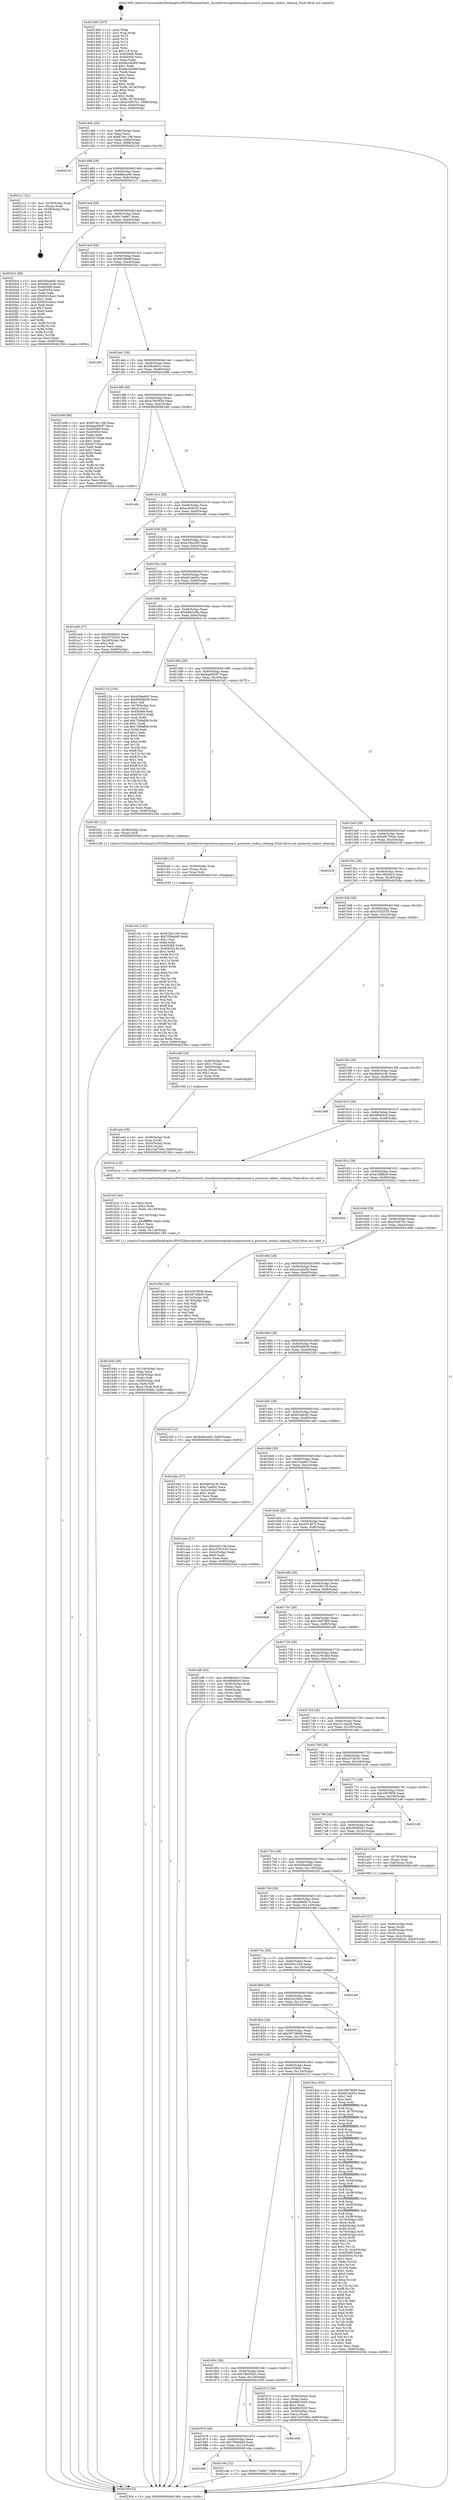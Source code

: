 digraph "0x401400" {
  label = "0x401400 (/mnt/c/Users/mathe/Desktop/tcc/POCII/binaries/extr_linuxdriversinputmousepsmouse.h_psmouse_smbus_cleanup_Final-ollvm.out::main(0))"
  labelloc = "t"
  node[shape=record]

  Entry [label="",width=0.3,height=0.3,shape=circle,fillcolor=black,style=filled]
  "0x40146b" [label="{
     0x40146b [29]\l
     | [instrs]\l
     &nbsp;&nbsp;0x40146b \<+3\>: mov -0x80(%rbp),%eax\l
     &nbsp;&nbsp;0x40146e \<+2\>: mov %eax,%ecx\l
     &nbsp;&nbsp;0x401470 \<+6\>: sub $0x87de1198,%ecx\l
     &nbsp;&nbsp;0x401476 \<+6\>: mov %eax,-0x94(%rbp)\l
     &nbsp;&nbsp;0x40147c \<+6\>: mov %ecx,-0x98(%rbp)\l
     &nbsp;&nbsp;0x401482 \<+6\>: je 0000000000402218 \<main+0xe18\>\l
  }"]
  "0x402218" [label="{
     0x402218\l
  }", style=dashed]
  "0x401488" [label="{
     0x401488 [28]\l
     | [instrs]\l
     &nbsp;&nbsp;0x401488 \<+5\>: jmp 000000000040148d \<main+0x8d\>\l
     &nbsp;&nbsp;0x40148d \<+6\>: mov -0x94(%rbp),%eax\l
     &nbsp;&nbsp;0x401493 \<+5\>: sub $0x8d8eca00,%eax\l
     &nbsp;&nbsp;0x401498 \<+6\>: mov %eax,-0x9c(%rbp)\l
     &nbsp;&nbsp;0x40149e \<+6\>: je 00000000004021c1 \<main+0xdc1\>\l
  }"]
  Exit [label="",width=0.3,height=0.3,shape=circle,fillcolor=black,style=filled,peripheries=2]
  "0x4021c1" [label="{
     0x4021c1 [21]\l
     | [instrs]\l
     &nbsp;&nbsp;0x4021c1 \<+4\>: mov -0x78(%rbp),%rax\l
     &nbsp;&nbsp;0x4021c5 \<+2\>: mov (%rax),%eax\l
     &nbsp;&nbsp;0x4021c7 \<+4\>: lea -0x28(%rbp),%rsp\l
     &nbsp;&nbsp;0x4021cb \<+1\>: pop %rbx\l
     &nbsp;&nbsp;0x4021cc \<+2\>: pop %r12\l
     &nbsp;&nbsp;0x4021ce \<+2\>: pop %r13\l
     &nbsp;&nbsp;0x4021d0 \<+2\>: pop %r14\l
     &nbsp;&nbsp;0x4021d2 \<+2\>: pop %r15\l
     &nbsp;&nbsp;0x4021d4 \<+1\>: pop %rbp\l
     &nbsp;&nbsp;0x4021d5 \<+1\>: ret\l
  }"]
  "0x4014a4" [label="{
     0x4014a4 [28]\l
     | [instrs]\l
     &nbsp;&nbsp;0x4014a4 \<+5\>: jmp 00000000004014a9 \<main+0xa9\>\l
     &nbsp;&nbsp;0x4014a9 \<+6\>: mov -0x94(%rbp),%eax\l
     &nbsp;&nbsp;0x4014af \<+5\>: sub $0x917e4fe7,%eax\l
     &nbsp;&nbsp;0x4014b4 \<+6\>: mov %eax,-0xa0(%rbp)\l
     &nbsp;&nbsp;0x4014ba \<+6\>: je 00000000004020c3 \<main+0xcc3\>\l
  }"]
  "0x401894" [label="{
     0x401894\l
  }", style=dashed]
  "0x4020c3" [label="{
     0x4020c3 [88]\l
     | [instrs]\l
     &nbsp;&nbsp;0x4020c3 \<+5\>: mov $0x45faeb92,%eax\l
     &nbsp;&nbsp;0x4020c8 \<+5\>: mov $0xb8d1b3fa,%ecx\l
     &nbsp;&nbsp;0x4020cd \<+7\>: mov 0x405068,%edx\l
     &nbsp;&nbsp;0x4020d4 \<+7\>: mov 0x405054,%esi\l
     &nbsp;&nbsp;0x4020db \<+2\>: mov %edx,%edi\l
     &nbsp;&nbsp;0x4020dd \<+6\>: sub $0x92016acc,%edi\l
     &nbsp;&nbsp;0x4020e3 \<+3\>: sub $0x1,%edi\l
     &nbsp;&nbsp;0x4020e6 \<+6\>: add $0x92016acc,%edi\l
     &nbsp;&nbsp;0x4020ec \<+3\>: imul %edi,%edx\l
     &nbsp;&nbsp;0x4020ef \<+3\>: and $0x1,%edx\l
     &nbsp;&nbsp;0x4020f2 \<+3\>: cmp $0x0,%edx\l
     &nbsp;&nbsp;0x4020f5 \<+4\>: sete %r8b\l
     &nbsp;&nbsp;0x4020f9 \<+3\>: cmp $0xa,%esi\l
     &nbsp;&nbsp;0x4020fc \<+4\>: setl %r9b\l
     &nbsp;&nbsp;0x402100 \<+3\>: mov %r8b,%r10b\l
     &nbsp;&nbsp;0x402103 \<+3\>: and %r9b,%r10b\l
     &nbsp;&nbsp;0x402106 \<+3\>: xor %r9b,%r8b\l
     &nbsp;&nbsp;0x402109 \<+3\>: or %r8b,%r10b\l
     &nbsp;&nbsp;0x40210c \<+4\>: test $0x1,%r10b\l
     &nbsp;&nbsp;0x402110 \<+3\>: cmovne %ecx,%eax\l
     &nbsp;&nbsp;0x402113 \<+3\>: mov %eax,-0x80(%rbp)\l
     &nbsp;&nbsp;0x402116 \<+5\>: jmp 0000000000402304 \<main+0xf04\>\l
  }"]
  "0x4014c0" [label="{
     0x4014c0 [28]\l
     | [instrs]\l
     &nbsp;&nbsp;0x4014c0 \<+5\>: jmp 00000000004014c5 \<main+0xc5\>\l
     &nbsp;&nbsp;0x4014c5 \<+6\>: mov -0x94(%rbp),%eax\l
     &nbsp;&nbsp;0x4014cb \<+5\>: sub $0x96298a9f,%eax\l
     &nbsp;&nbsp;0x4014d0 \<+6\>: mov %eax,-0xa4(%rbp)\l
     &nbsp;&nbsp;0x4014d6 \<+6\>: je 0000000000401f5c \<main+0xb5c\>\l
  }"]
  "0x401c9a" [label="{
     0x401c9a [12]\l
     | [instrs]\l
     &nbsp;&nbsp;0x401c9a \<+7\>: movl $0x917e4fe7,-0x80(%rbp)\l
     &nbsp;&nbsp;0x401ca1 \<+5\>: jmp 0000000000402304 \<main+0xf04\>\l
  }"]
  "0x401f5c" [label="{
     0x401f5c\l
  }", style=dashed]
  "0x4014dc" [label="{
     0x4014dc [28]\l
     | [instrs]\l
     &nbsp;&nbsp;0x4014dc \<+5\>: jmp 00000000004014e1 \<main+0xe1\>\l
     &nbsp;&nbsp;0x4014e1 \<+6\>: mov -0x94(%rbp),%eax\l
     &nbsp;&nbsp;0x4014e7 \<+5\>: sub $0x9fceb01c,%eax\l
     &nbsp;&nbsp;0x4014ec \<+6\>: mov %eax,-0xa8(%rbp)\l
     &nbsp;&nbsp;0x4014f2 \<+6\>: je 0000000000401b99 \<main+0x799\>\l
  }"]
  "0x401878" [label="{
     0x401878 [28]\l
     | [instrs]\l
     &nbsp;&nbsp;0x401878 \<+5\>: jmp 000000000040187d \<main+0x47d\>\l
     &nbsp;&nbsp;0x40187d \<+6\>: mov -0x94(%rbp),%eax\l
     &nbsp;&nbsp;0x401883 \<+5\>: sub $0x7f39e848,%eax\l
     &nbsp;&nbsp;0x401888 \<+6\>: mov %eax,-0x12c(%rbp)\l
     &nbsp;&nbsp;0x40188e \<+6\>: je 0000000000401c9a \<main+0x89a\>\l
  }"]
  "0x401b99" [label="{
     0x401b99 [88]\l
     | [instrs]\l
     &nbsp;&nbsp;0x401b99 \<+5\>: mov $0x87de1198,%eax\l
     &nbsp;&nbsp;0x401b9e \<+5\>: mov $0xbae5b5f7,%ecx\l
     &nbsp;&nbsp;0x401ba3 \<+7\>: mov 0x405068,%edx\l
     &nbsp;&nbsp;0x401baa \<+7\>: mov 0x405054,%esi\l
     &nbsp;&nbsp;0x401bb1 \<+2\>: mov %edx,%edi\l
     &nbsp;&nbsp;0x401bb3 \<+6\>: add $0xfc5730a8,%edi\l
     &nbsp;&nbsp;0x401bb9 \<+3\>: sub $0x1,%edi\l
     &nbsp;&nbsp;0x401bbc \<+6\>: sub $0xfc5730a8,%edi\l
     &nbsp;&nbsp;0x401bc2 \<+3\>: imul %edi,%edx\l
     &nbsp;&nbsp;0x401bc5 \<+3\>: and $0x1,%edx\l
     &nbsp;&nbsp;0x401bc8 \<+3\>: cmp $0x0,%edx\l
     &nbsp;&nbsp;0x401bcb \<+4\>: sete %r8b\l
     &nbsp;&nbsp;0x401bcf \<+3\>: cmp $0xa,%esi\l
     &nbsp;&nbsp;0x401bd2 \<+4\>: setl %r9b\l
     &nbsp;&nbsp;0x401bd6 \<+3\>: mov %r8b,%r10b\l
     &nbsp;&nbsp;0x401bd9 \<+3\>: and %r9b,%r10b\l
     &nbsp;&nbsp;0x401bdc \<+3\>: xor %r9b,%r8b\l
     &nbsp;&nbsp;0x401bdf \<+3\>: or %r8b,%r10b\l
     &nbsp;&nbsp;0x401be2 \<+4\>: test $0x1,%r10b\l
     &nbsp;&nbsp;0x401be6 \<+3\>: cmovne %ecx,%eax\l
     &nbsp;&nbsp;0x401be9 \<+3\>: mov %eax,-0x80(%rbp)\l
     &nbsp;&nbsp;0x401bec \<+5\>: jmp 0000000000402304 \<main+0xf04\>\l
  }"]
  "0x4014f8" [label="{
     0x4014f8 [28]\l
     | [instrs]\l
     &nbsp;&nbsp;0x4014f8 \<+5\>: jmp 00000000004014fd \<main+0xfd\>\l
     &nbsp;&nbsp;0x4014fd \<+6\>: mov -0x94(%rbp),%eax\l
     &nbsp;&nbsp;0x401503 \<+5\>: sub $0xa7093926,%eax\l
     &nbsp;&nbsp;0x401508 \<+6\>: mov %eax,-0xac(%rbp)\l
     &nbsp;&nbsp;0x40150e \<+6\>: je 0000000000401dfc \<main+0x9fc\>\l
  }"]
  "0x401d36" [label="{
     0x401d36\l
  }", style=dashed]
  "0x401dfc" [label="{
     0x401dfc\l
  }", style=dashed]
  "0x401514" [label="{
     0x401514 [28]\l
     | [instrs]\l
     &nbsp;&nbsp;0x401514 \<+5\>: jmp 0000000000401519 \<main+0x119\>\l
     &nbsp;&nbsp;0x401519 \<+6\>: mov -0x94(%rbp),%eax\l
     &nbsp;&nbsp;0x40151f \<+5\>: sub $0xac4c9234,%eax\l
     &nbsp;&nbsp;0x401524 \<+6\>: mov %eax,-0xb0(%rbp)\l
     &nbsp;&nbsp;0x40152a \<+6\>: je 0000000000401e08 \<main+0xa08\>\l
  }"]
  "0x401c0c" [label="{
     0x401c0c [142]\l
     | [instrs]\l
     &nbsp;&nbsp;0x401c0c \<+5\>: mov $0x87de1198,%ecx\l
     &nbsp;&nbsp;0x401c11 \<+5\>: mov $0x7f39e848,%edx\l
     &nbsp;&nbsp;0x401c16 \<+3\>: mov $0x1,%sil\l
     &nbsp;&nbsp;0x401c19 \<+3\>: xor %r8d,%r8d\l
     &nbsp;&nbsp;0x401c1c \<+8\>: mov 0x405068,%r9d\l
     &nbsp;&nbsp;0x401c24 \<+8\>: mov 0x405054,%r10d\l
     &nbsp;&nbsp;0x401c2c \<+4\>: sub $0x1,%r8d\l
     &nbsp;&nbsp;0x401c30 \<+3\>: mov %r9d,%r11d\l
     &nbsp;&nbsp;0x401c33 \<+3\>: add %r8d,%r11d\l
     &nbsp;&nbsp;0x401c36 \<+4\>: imul %r11d,%r9d\l
     &nbsp;&nbsp;0x401c3a \<+4\>: and $0x1,%r9d\l
     &nbsp;&nbsp;0x401c3e \<+4\>: cmp $0x0,%r9d\l
     &nbsp;&nbsp;0x401c42 \<+3\>: sete %bl\l
     &nbsp;&nbsp;0x401c45 \<+4\>: cmp $0xa,%r10d\l
     &nbsp;&nbsp;0x401c49 \<+4\>: setl %r14b\l
     &nbsp;&nbsp;0x401c4d \<+3\>: mov %bl,%r15b\l
     &nbsp;&nbsp;0x401c50 \<+4\>: xor $0xff,%r15b\l
     &nbsp;&nbsp;0x401c54 \<+3\>: mov %r14b,%r12b\l
     &nbsp;&nbsp;0x401c57 \<+4\>: xor $0xff,%r12b\l
     &nbsp;&nbsp;0x401c5b \<+4\>: xor $0x1,%sil\l
     &nbsp;&nbsp;0x401c5f \<+3\>: mov %r15b,%r13b\l
     &nbsp;&nbsp;0x401c62 \<+4\>: and $0xff,%r13b\l
     &nbsp;&nbsp;0x401c66 \<+3\>: and %sil,%bl\l
     &nbsp;&nbsp;0x401c69 \<+3\>: mov %r12b,%al\l
     &nbsp;&nbsp;0x401c6c \<+2\>: and $0xff,%al\l
     &nbsp;&nbsp;0x401c6e \<+3\>: and %sil,%r14b\l
     &nbsp;&nbsp;0x401c71 \<+3\>: or %bl,%r13b\l
     &nbsp;&nbsp;0x401c74 \<+3\>: or %r14b,%al\l
     &nbsp;&nbsp;0x401c77 \<+3\>: xor %al,%r13b\l
     &nbsp;&nbsp;0x401c7a \<+3\>: or %r12b,%r15b\l
     &nbsp;&nbsp;0x401c7d \<+4\>: xor $0xff,%r15b\l
     &nbsp;&nbsp;0x401c81 \<+4\>: or $0x1,%sil\l
     &nbsp;&nbsp;0x401c85 \<+3\>: and %sil,%r15b\l
     &nbsp;&nbsp;0x401c88 \<+3\>: or %r15b,%r13b\l
     &nbsp;&nbsp;0x401c8b \<+4\>: test $0x1,%r13b\l
     &nbsp;&nbsp;0x401c8f \<+3\>: cmovne %edx,%ecx\l
     &nbsp;&nbsp;0x401c92 \<+3\>: mov %ecx,-0x80(%rbp)\l
     &nbsp;&nbsp;0x401c95 \<+5\>: jmp 0000000000402304 \<main+0xf04\>\l
  }"]
  "0x401e08" [label="{
     0x401e08\l
  }", style=dashed]
  "0x401530" [label="{
     0x401530 [28]\l
     | [instrs]\l
     &nbsp;&nbsp;0x401530 \<+5\>: jmp 0000000000401535 \<main+0x135\>\l
     &nbsp;&nbsp;0x401535 \<+6\>: mov -0x94(%rbp),%eax\l
     &nbsp;&nbsp;0x40153b \<+5\>: sub $0xb19ca395,%eax\l
     &nbsp;&nbsp;0x401540 \<+6\>: mov %eax,-0xb4(%rbp)\l
     &nbsp;&nbsp;0x401546 \<+6\>: je 0000000000401e29 \<main+0xa29\>\l
  }"]
  "0x401bfd" [label="{
     0x401bfd [15]\l
     | [instrs]\l
     &nbsp;&nbsp;0x401bfd \<+4\>: mov -0x58(%rbp),%rax\l
     &nbsp;&nbsp;0x401c01 \<+3\>: mov (%rax),%rax\l
     &nbsp;&nbsp;0x401c04 \<+3\>: mov %rax,%rdi\l
     &nbsp;&nbsp;0x401c07 \<+5\>: call 0000000000401030 \<free@plt\>\l
     | [calls]\l
     &nbsp;&nbsp;0x401030 \{1\} (unknown)\l
  }"]
  "0x401e29" [label="{
     0x401e29\l
  }", style=dashed]
  "0x40154c" [label="{
     0x40154c [28]\l
     | [instrs]\l
     &nbsp;&nbsp;0x40154c \<+5\>: jmp 0000000000401551 \<main+0x151\>\l
     &nbsp;&nbsp;0x401551 \<+6\>: mov -0x94(%rbp),%eax\l
     &nbsp;&nbsp;0x401557 \<+5\>: sub $0xb61eb55c,%eax\l
     &nbsp;&nbsp;0x40155c \<+6\>: mov %eax,-0xb8(%rbp)\l
     &nbsp;&nbsp;0x401562 \<+6\>: je 0000000000401a0d \<main+0x60d\>\l
  }"]
  "0x40185c" [label="{
     0x40185c [28]\l
     | [instrs]\l
     &nbsp;&nbsp;0x40185c \<+5\>: jmp 0000000000401861 \<main+0x461\>\l
     &nbsp;&nbsp;0x401861 \<+6\>: mov -0x94(%rbp),%eax\l
     &nbsp;&nbsp;0x401867 \<+5\>: sub $0x79e395e2,%eax\l
     &nbsp;&nbsp;0x40186c \<+6\>: mov %eax,-0x128(%rbp)\l
     &nbsp;&nbsp;0x401872 \<+6\>: je 0000000000401d36 \<main+0x936\>\l
  }"]
  "0x401a0d" [label="{
     0x401a0d [27]\l
     | [instrs]\l
     &nbsp;&nbsp;0x401a0d \<+5\>: mov $0x360f0041,%eax\l
     &nbsp;&nbsp;0x401a12 \<+5\>: mov $0x2372f1b1,%ecx\l
     &nbsp;&nbsp;0x401a17 \<+3\>: mov -0x2d(%rbp),%dl\l
     &nbsp;&nbsp;0x401a1a \<+3\>: test $0x1,%dl\l
     &nbsp;&nbsp;0x401a1d \<+3\>: cmovne %ecx,%eax\l
     &nbsp;&nbsp;0x401a20 \<+3\>: mov %eax,-0x80(%rbp)\l
     &nbsp;&nbsp;0x401a23 \<+5\>: jmp 0000000000402304 \<main+0xf04\>\l
  }"]
  "0x401568" [label="{
     0x401568 [28]\l
     | [instrs]\l
     &nbsp;&nbsp;0x401568 \<+5\>: jmp 000000000040156d \<main+0x16d\>\l
     &nbsp;&nbsp;0x40156d \<+6\>: mov -0x94(%rbp),%eax\l
     &nbsp;&nbsp;0x401573 \<+5\>: sub $0xb8d1b3fa,%eax\l
     &nbsp;&nbsp;0x401578 \<+6\>: mov %eax,-0xbc(%rbp)\l
     &nbsp;&nbsp;0x40157e \<+6\>: je 000000000040211b \<main+0xd1b\>\l
  }"]
  "0x401b72" [label="{
     0x401b72 [39]\l
     | [instrs]\l
     &nbsp;&nbsp;0x401b72 \<+4\>: mov -0x50(%rbp),%rax\l
     &nbsp;&nbsp;0x401b76 \<+2\>: mov (%rax),%ecx\l
     &nbsp;&nbsp;0x401b78 \<+6\>: add $0x6f61f265,%ecx\l
     &nbsp;&nbsp;0x401b7e \<+3\>: add $0x1,%ecx\l
     &nbsp;&nbsp;0x401b81 \<+6\>: sub $0x6f61f265,%ecx\l
     &nbsp;&nbsp;0x401b87 \<+4\>: mov -0x50(%rbp),%rax\l
     &nbsp;&nbsp;0x401b8b \<+2\>: mov %ecx,(%rax)\l
     &nbsp;&nbsp;0x401b8d \<+7\>: movl $0x15af706d,-0x80(%rbp)\l
     &nbsp;&nbsp;0x401b94 \<+5\>: jmp 0000000000402304 \<main+0xf04\>\l
  }"]
  "0x40211b" [label="{
     0x40211b [154]\l
     | [instrs]\l
     &nbsp;&nbsp;0x40211b \<+5\>: mov $0x45faeb92,%eax\l
     &nbsp;&nbsp;0x402120 \<+5\>: mov $0xf65d8b56,%ecx\l
     &nbsp;&nbsp;0x402125 \<+2\>: mov $0x1,%dl\l
     &nbsp;&nbsp;0x402127 \<+4\>: mov -0x78(%rbp),%rsi\l
     &nbsp;&nbsp;0x40212b \<+6\>: movl $0x0,(%rsi)\l
     &nbsp;&nbsp;0x402131 \<+7\>: mov 0x405068,%edi\l
     &nbsp;&nbsp;0x402138 \<+8\>: mov 0x405054,%r8d\l
     &nbsp;&nbsp;0x402140 \<+3\>: mov %edi,%r9d\l
     &nbsp;&nbsp;0x402143 \<+7\>: add $0x7306af08,%r9d\l
     &nbsp;&nbsp;0x40214a \<+4\>: sub $0x1,%r9d\l
     &nbsp;&nbsp;0x40214e \<+7\>: sub $0x7306af08,%r9d\l
     &nbsp;&nbsp;0x402155 \<+4\>: imul %r9d,%edi\l
     &nbsp;&nbsp;0x402159 \<+3\>: and $0x1,%edi\l
     &nbsp;&nbsp;0x40215c \<+3\>: cmp $0x0,%edi\l
     &nbsp;&nbsp;0x40215f \<+4\>: sete %r10b\l
     &nbsp;&nbsp;0x402163 \<+4\>: cmp $0xa,%r8d\l
     &nbsp;&nbsp;0x402167 \<+4\>: setl %r11b\l
     &nbsp;&nbsp;0x40216b \<+3\>: mov %r10b,%bl\l
     &nbsp;&nbsp;0x40216e \<+3\>: xor $0xff,%bl\l
     &nbsp;&nbsp;0x402171 \<+3\>: mov %r11b,%r14b\l
     &nbsp;&nbsp;0x402174 \<+4\>: xor $0xff,%r14b\l
     &nbsp;&nbsp;0x402178 \<+3\>: xor $0x1,%dl\l
     &nbsp;&nbsp;0x40217b \<+3\>: mov %bl,%r15b\l
     &nbsp;&nbsp;0x40217e \<+4\>: and $0xff,%r15b\l
     &nbsp;&nbsp;0x402182 \<+3\>: and %dl,%r10b\l
     &nbsp;&nbsp;0x402185 \<+3\>: mov %r14b,%r12b\l
     &nbsp;&nbsp;0x402188 \<+4\>: and $0xff,%r12b\l
     &nbsp;&nbsp;0x40218c \<+3\>: and %dl,%r11b\l
     &nbsp;&nbsp;0x40218f \<+3\>: or %r10b,%r15b\l
     &nbsp;&nbsp;0x402192 \<+3\>: or %r11b,%r12b\l
     &nbsp;&nbsp;0x402195 \<+3\>: xor %r12b,%r15b\l
     &nbsp;&nbsp;0x402198 \<+3\>: or %r14b,%bl\l
     &nbsp;&nbsp;0x40219b \<+3\>: xor $0xff,%bl\l
     &nbsp;&nbsp;0x40219e \<+3\>: or $0x1,%dl\l
     &nbsp;&nbsp;0x4021a1 \<+2\>: and %dl,%bl\l
     &nbsp;&nbsp;0x4021a3 \<+3\>: or %bl,%r15b\l
     &nbsp;&nbsp;0x4021a6 \<+4\>: test $0x1,%r15b\l
     &nbsp;&nbsp;0x4021aa \<+3\>: cmovne %ecx,%eax\l
     &nbsp;&nbsp;0x4021ad \<+3\>: mov %eax,-0x80(%rbp)\l
     &nbsp;&nbsp;0x4021b0 \<+5\>: jmp 0000000000402304 \<main+0xf04\>\l
  }"]
  "0x401584" [label="{
     0x401584 [28]\l
     | [instrs]\l
     &nbsp;&nbsp;0x401584 \<+5\>: jmp 0000000000401589 \<main+0x189\>\l
     &nbsp;&nbsp;0x401589 \<+6\>: mov -0x94(%rbp),%eax\l
     &nbsp;&nbsp;0x40158f \<+5\>: sub $0xbae5b5f7,%eax\l
     &nbsp;&nbsp;0x401594 \<+6\>: mov %eax,-0xc0(%rbp)\l
     &nbsp;&nbsp;0x40159a \<+6\>: je 0000000000401bf1 \<main+0x7f1\>\l
  }"]
  "0x401b4b" [label="{
     0x401b4b [39]\l
     | [instrs]\l
     &nbsp;&nbsp;0x401b4b \<+6\>: mov -0x134(%rbp),%ecx\l
     &nbsp;&nbsp;0x401b51 \<+3\>: imul %eax,%ecx\l
     &nbsp;&nbsp;0x401b54 \<+4\>: mov -0x58(%rbp),%rdi\l
     &nbsp;&nbsp;0x401b58 \<+3\>: mov (%rdi),%rdi\l
     &nbsp;&nbsp;0x401b5b \<+4\>: mov -0x50(%rbp),%r8\l
     &nbsp;&nbsp;0x401b5f \<+3\>: movslq (%r8),%r8\l
     &nbsp;&nbsp;0x401b62 \<+4\>: mov %ecx,(%rdi,%r8,4)\l
     &nbsp;&nbsp;0x401b66 \<+7\>: movl $0x61f34fdc,-0x80(%rbp)\l
     &nbsp;&nbsp;0x401b6d \<+5\>: jmp 0000000000402304 \<main+0xf04\>\l
  }"]
  "0x401bf1" [label="{
     0x401bf1 [12]\l
     | [instrs]\l
     &nbsp;&nbsp;0x401bf1 \<+4\>: mov -0x58(%rbp),%rax\l
     &nbsp;&nbsp;0x401bf5 \<+3\>: mov (%rax),%rdi\l
     &nbsp;&nbsp;0x401bf8 \<+5\>: call 0000000000401240 \<psmouse_smbus_cleanup\>\l
     | [calls]\l
     &nbsp;&nbsp;0x401240 \{1\} (/mnt/c/Users/mathe/Desktop/tcc/POCII/binaries/extr_linuxdriversinputmousepsmouse.h_psmouse_smbus_cleanup_Final-ollvm.out::psmouse_smbus_cleanup)\l
  }"]
  "0x4015a0" [label="{
     0x4015a0 [28]\l
     | [instrs]\l
     &nbsp;&nbsp;0x4015a0 \<+5\>: jmp 00000000004015a5 \<main+0x1a5\>\l
     &nbsp;&nbsp;0x4015a5 \<+6\>: mov -0x94(%rbp),%eax\l
     &nbsp;&nbsp;0x4015ab \<+5\>: sub $0xbd5756ae,%eax\l
     &nbsp;&nbsp;0x4015b0 \<+6\>: mov %eax,-0xc4(%rbp)\l
     &nbsp;&nbsp;0x4015b6 \<+6\>: je 000000000040223f \<main+0xe3f\>\l
  }"]
  "0x401b1f" [label="{
     0x401b1f [44]\l
     | [instrs]\l
     &nbsp;&nbsp;0x401b1f \<+2\>: xor %ecx,%ecx\l
     &nbsp;&nbsp;0x401b21 \<+5\>: mov $0x2,%edx\l
     &nbsp;&nbsp;0x401b26 \<+6\>: mov %edx,-0x130(%rbp)\l
     &nbsp;&nbsp;0x401b2c \<+1\>: cltd\l
     &nbsp;&nbsp;0x401b2d \<+6\>: mov -0x130(%rbp),%esi\l
     &nbsp;&nbsp;0x401b33 \<+2\>: idiv %esi\l
     &nbsp;&nbsp;0x401b35 \<+6\>: imul $0xfffffffe,%edx,%edx\l
     &nbsp;&nbsp;0x401b3b \<+3\>: sub $0x1,%ecx\l
     &nbsp;&nbsp;0x401b3e \<+2\>: sub %ecx,%edx\l
     &nbsp;&nbsp;0x401b40 \<+6\>: mov %edx,-0x134(%rbp)\l
     &nbsp;&nbsp;0x401b46 \<+5\>: call 0000000000401160 \<next_i\>\l
     | [calls]\l
     &nbsp;&nbsp;0x401160 \{1\} (/mnt/c/Users/mathe/Desktop/tcc/POCII/binaries/extr_linuxdriversinputmousepsmouse.h_psmouse_smbus_cleanup_Final-ollvm.out::next_i)\l
  }"]
  "0x40223f" [label="{
     0x40223f\l
  }", style=dashed]
  "0x4015bc" [label="{
     0x4015bc [28]\l
     | [instrs]\l
     &nbsp;&nbsp;0x4015bc \<+5\>: jmp 00000000004015c1 \<main+0x1c1\>\l
     &nbsp;&nbsp;0x4015c1 \<+6\>: mov -0x94(%rbp),%eax\l
     &nbsp;&nbsp;0x4015c7 \<+5\>: sub $0xc39540c3,%eax\l
     &nbsp;&nbsp;0x4015cc \<+6\>: mov %eax,-0xc8(%rbp)\l
     &nbsp;&nbsp;0x4015d2 \<+6\>: je 000000000040209a \<main+0xc9a\>\l
  }"]
  "0x401adc" [label="{
     0x401adc [29]\l
     | [instrs]\l
     &nbsp;&nbsp;0x401adc \<+4\>: mov -0x58(%rbp),%rdi\l
     &nbsp;&nbsp;0x401ae0 \<+3\>: mov %rax,(%rdi)\l
     &nbsp;&nbsp;0x401ae3 \<+4\>: mov -0x50(%rbp),%rax\l
     &nbsp;&nbsp;0x401ae7 \<+6\>: movl $0x0,(%rax)\l
     &nbsp;&nbsp;0x401aed \<+7\>: movl $0x15af706d,-0x80(%rbp)\l
     &nbsp;&nbsp;0x401af4 \<+5\>: jmp 0000000000402304 \<main+0xf04\>\l
  }"]
  "0x40209a" [label="{
     0x40209a\l
  }", style=dashed]
  "0x4015d8" [label="{
     0x4015d8 [28]\l
     | [instrs]\l
     &nbsp;&nbsp;0x4015d8 \<+5\>: jmp 00000000004015dd \<main+0x1dd\>\l
     &nbsp;&nbsp;0x4015dd \<+6\>: mov -0x94(%rbp),%eax\l
     &nbsp;&nbsp;0x4015e3 \<+5\>: sub $0xc5552535,%eax\l
     &nbsp;&nbsp;0x4015e8 \<+6\>: mov %eax,-0xcc(%rbp)\l
     &nbsp;&nbsp;0x4015ee \<+6\>: je 0000000000401abf \<main+0x6bf\>\l
  }"]
  "0x401a53" [label="{
     0x401a53 [27]\l
     | [instrs]\l
     &nbsp;&nbsp;0x401a53 \<+4\>: mov -0x68(%rbp),%rdi\l
     &nbsp;&nbsp;0x401a57 \<+2\>: mov %eax,(%rdi)\l
     &nbsp;&nbsp;0x401a59 \<+4\>: mov -0x68(%rbp),%rdi\l
     &nbsp;&nbsp;0x401a5d \<+2\>: mov (%rdi),%eax\l
     &nbsp;&nbsp;0x401a5f \<+3\>: mov %eax,-0x2c(%rbp)\l
     &nbsp;&nbsp;0x401a62 \<+7\>: movl $0xfc5a9c02,-0x80(%rbp)\l
     &nbsp;&nbsp;0x401a69 \<+5\>: jmp 0000000000402304 \<main+0xf04\>\l
  }"]
  "0x401abf" [label="{
     0x401abf [29]\l
     | [instrs]\l
     &nbsp;&nbsp;0x401abf \<+4\>: mov -0x60(%rbp),%rax\l
     &nbsp;&nbsp;0x401ac3 \<+6\>: movl $0x1,(%rax)\l
     &nbsp;&nbsp;0x401ac9 \<+4\>: mov -0x60(%rbp),%rax\l
     &nbsp;&nbsp;0x401acd \<+3\>: movslq (%rax),%rax\l
     &nbsp;&nbsp;0x401ad0 \<+4\>: shl $0x2,%rax\l
     &nbsp;&nbsp;0x401ad4 \<+3\>: mov %rax,%rdi\l
     &nbsp;&nbsp;0x401ad7 \<+5\>: call 0000000000401050 \<malloc@plt\>\l
     | [calls]\l
     &nbsp;&nbsp;0x401050 \{1\} (unknown)\l
  }"]
  "0x4015f4" [label="{
     0x4015f4 [28]\l
     | [instrs]\l
     &nbsp;&nbsp;0x4015f4 \<+5\>: jmp 00000000004015f9 \<main+0x1f9\>\l
     &nbsp;&nbsp;0x4015f9 \<+6\>: mov -0x94(%rbp),%eax\l
     &nbsp;&nbsp;0x4015ff \<+5\>: sub $0xdb63a19c,%eax\l
     &nbsp;&nbsp;0x401604 \<+6\>: mov %eax,-0xd0(%rbp)\l
     &nbsp;&nbsp;0x40160a \<+6\>: je 0000000000401a89 \<main+0x689\>\l
  }"]
  "0x401840" [label="{
     0x401840 [28]\l
     | [instrs]\l
     &nbsp;&nbsp;0x401840 \<+5\>: jmp 0000000000401845 \<main+0x445\>\l
     &nbsp;&nbsp;0x401845 \<+6\>: mov -0x94(%rbp),%eax\l
     &nbsp;&nbsp;0x40184b \<+5\>: sub $0x61f34fdc,%eax\l
     &nbsp;&nbsp;0x401850 \<+6\>: mov %eax,-0x124(%rbp)\l
     &nbsp;&nbsp;0x401856 \<+6\>: je 0000000000401b72 \<main+0x772\>\l
  }"]
  "0x401a89" [label="{
     0x401a89\l
  }", style=dashed]
  "0x401610" [label="{
     0x401610 [28]\l
     | [instrs]\l
     &nbsp;&nbsp;0x401610 \<+5\>: jmp 0000000000401615 \<main+0x215\>\l
     &nbsp;&nbsp;0x401615 \<+6\>: mov -0x94(%rbp),%eax\l
     &nbsp;&nbsp;0x40161b \<+5\>: sub $0xdf94fdc9,%eax\l
     &nbsp;&nbsp;0x401620 \<+6\>: mov %eax,-0xd4(%rbp)\l
     &nbsp;&nbsp;0x401626 \<+6\>: je 0000000000401b1a \<main+0x71a\>\l
  }"]
  "0x4018ca" [label="{
     0x4018ca [323]\l
     | [instrs]\l
     &nbsp;&nbsp;0x4018ca \<+5\>: mov $0x3597f958,%eax\l
     &nbsp;&nbsp;0x4018cf \<+5\>: mov $0xb61eb55c,%ecx\l
     &nbsp;&nbsp;0x4018d4 \<+2\>: mov $0x1,%dl\l
     &nbsp;&nbsp;0x4018d6 \<+2\>: xor %esi,%esi\l
     &nbsp;&nbsp;0x4018d8 \<+3\>: mov %rsp,%rdi\l
     &nbsp;&nbsp;0x4018db \<+4\>: add $0xfffffffffffffff0,%rdi\l
     &nbsp;&nbsp;0x4018df \<+3\>: mov %rdi,%rsp\l
     &nbsp;&nbsp;0x4018e2 \<+4\>: mov %rdi,-0x78(%rbp)\l
     &nbsp;&nbsp;0x4018e6 \<+3\>: mov %rsp,%rdi\l
     &nbsp;&nbsp;0x4018e9 \<+4\>: add $0xfffffffffffffff0,%rdi\l
     &nbsp;&nbsp;0x4018ed \<+3\>: mov %rdi,%rsp\l
     &nbsp;&nbsp;0x4018f0 \<+3\>: mov %rsp,%r8\l
     &nbsp;&nbsp;0x4018f3 \<+4\>: add $0xfffffffffffffff0,%r8\l
     &nbsp;&nbsp;0x4018f7 \<+3\>: mov %r8,%rsp\l
     &nbsp;&nbsp;0x4018fa \<+4\>: mov %r8,-0x70(%rbp)\l
     &nbsp;&nbsp;0x4018fe \<+3\>: mov %rsp,%r8\l
     &nbsp;&nbsp;0x401901 \<+4\>: add $0xfffffffffffffff0,%r8\l
     &nbsp;&nbsp;0x401905 \<+3\>: mov %r8,%rsp\l
     &nbsp;&nbsp;0x401908 \<+4\>: mov %r8,-0x68(%rbp)\l
     &nbsp;&nbsp;0x40190c \<+3\>: mov %rsp,%r8\l
     &nbsp;&nbsp;0x40190f \<+4\>: add $0xfffffffffffffff0,%r8\l
     &nbsp;&nbsp;0x401913 \<+3\>: mov %r8,%rsp\l
     &nbsp;&nbsp;0x401916 \<+4\>: mov %r8,-0x60(%rbp)\l
     &nbsp;&nbsp;0x40191a \<+3\>: mov %rsp,%r8\l
     &nbsp;&nbsp;0x40191d \<+4\>: add $0xfffffffffffffff0,%r8\l
     &nbsp;&nbsp;0x401921 \<+3\>: mov %r8,%rsp\l
     &nbsp;&nbsp;0x401924 \<+4\>: mov %r8,-0x58(%rbp)\l
     &nbsp;&nbsp;0x401928 \<+3\>: mov %rsp,%r8\l
     &nbsp;&nbsp;0x40192b \<+4\>: add $0xfffffffffffffff0,%r8\l
     &nbsp;&nbsp;0x40192f \<+3\>: mov %r8,%rsp\l
     &nbsp;&nbsp;0x401932 \<+4\>: mov %r8,-0x50(%rbp)\l
     &nbsp;&nbsp;0x401936 \<+3\>: mov %rsp,%r8\l
     &nbsp;&nbsp;0x401939 \<+4\>: add $0xfffffffffffffff0,%r8\l
     &nbsp;&nbsp;0x40193d \<+3\>: mov %r8,%rsp\l
     &nbsp;&nbsp;0x401940 \<+4\>: mov %r8,-0x48(%rbp)\l
     &nbsp;&nbsp;0x401944 \<+3\>: mov %rsp,%r8\l
     &nbsp;&nbsp;0x401947 \<+4\>: add $0xfffffffffffffff0,%r8\l
     &nbsp;&nbsp;0x40194b \<+3\>: mov %r8,%rsp\l
     &nbsp;&nbsp;0x40194e \<+4\>: mov %r8,-0x40(%rbp)\l
     &nbsp;&nbsp;0x401952 \<+3\>: mov %rsp,%r8\l
     &nbsp;&nbsp;0x401955 \<+4\>: add $0xfffffffffffffff0,%r8\l
     &nbsp;&nbsp;0x401959 \<+3\>: mov %r8,%rsp\l
     &nbsp;&nbsp;0x40195c \<+4\>: mov %r8,-0x38(%rbp)\l
     &nbsp;&nbsp;0x401960 \<+4\>: mov -0x78(%rbp),%r8\l
     &nbsp;&nbsp;0x401964 \<+7\>: movl $0x0,(%r8)\l
     &nbsp;&nbsp;0x40196b \<+7\>: mov -0x84(%rbp),%r9d\l
     &nbsp;&nbsp;0x401972 \<+3\>: mov %r9d,(%rdi)\l
     &nbsp;&nbsp;0x401975 \<+4\>: mov -0x70(%rbp),%r8\l
     &nbsp;&nbsp;0x401979 \<+7\>: mov -0x90(%rbp),%r10\l
     &nbsp;&nbsp;0x401980 \<+3\>: mov %r10,(%r8)\l
     &nbsp;&nbsp;0x401983 \<+3\>: cmpl $0x2,(%rdi)\l
     &nbsp;&nbsp;0x401986 \<+4\>: setne %r11b\l
     &nbsp;&nbsp;0x40198a \<+4\>: and $0x1,%r11b\l
     &nbsp;&nbsp;0x40198e \<+4\>: mov %r11b,-0x2d(%rbp)\l
     &nbsp;&nbsp;0x401992 \<+7\>: mov 0x405068,%ebx\l
     &nbsp;&nbsp;0x401999 \<+8\>: mov 0x405054,%r14d\l
     &nbsp;&nbsp;0x4019a1 \<+3\>: sub $0x1,%esi\l
     &nbsp;&nbsp;0x4019a4 \<+3\>: mov %ebx,%r15d\l
     &nbsp;&nbsp;0x4019a7 \<+3\>: add %esi,%r15d\l
     &nbsp;&nbsp;0x4019aa \<+4\>: imul %r15d,%ebx\l
     &nbsp;&nbsp;0x4019ae \<+3\>: and $0x1,%ebx\l
     &nbsp;&nbsp;0x4019b1 \<+3\>: cmp $0x0,%ebx\l
     &nbsp;&nbsp;0x4019b4 \<+4\>: sete %r11b\l
     &nbsp;&nbsp;0x4019b8 \<+4\>: cmp $0xa,%r14d\l
     &nbsp;&nbsp;0x4019bc \<+4\>: setl %r12b\l
     &nbsp;&nbsp;0x4019c0 \<+3\>: mov %r11b,%r13b\l
     &nbsp;&nbsp;0x4019c3 \<+4\>: xor $0xff,%r13b\l
     &nbsp;&nbsp;0x4019c7 \<+3\>: mov %r12b,%sil\l
     &nbsp;&nbsp;0x4019ca \<+4\>: xor $0xff,%sil\l
     &nbsp;&nbsp;0x4019ce \<+3\>: xor $0x0,%dl\l
     &nbsp;&nbsp;0x4019d1 \<+3\>: mov %r13b,%dil\l
     &nbsp;&nbsp;0x4019d4 \<+4\>: and $0x0,%dil\l
     &nbsp;&nbsp;0x4019d8 \<+3\>: and %dl,%r11b\l
     &nbsp;&nbsp;0x4019db \<+3\>: mov %sil,%r8b\l
     &nbsp;&nbsp;0x4019de \<+4\>: and $0x0,%r8b\l
     &nbsp;&nbsp;0x4019e2 \<+3\>: and %dl,%r12b\l
     &nbsp;&nbsp;0x4019e5 \<+3\>: or %r11b,%dil\l
     &nbsp;&nbsp;0x4019e8 \<+3\>: or %r12b,%r8b\l
     &nbsp;&nbsp;0x4019eb \<+3\>: xor %r8b,%dil\l
     &nbsp;&nbsp;0x4019ee \<+3\>: or %sil,%r13b\l
     &nbsp;&nbsp;0x4019f1 \<+4\>: xor $0xff,%r13b\l
     &nbsp;&nbsp;0x4019f5 \<+3\>: or $0x0,%dl\l
     &nbsp;&nbsp;0x4019f8 \<+3\>: and %dl,%r13b\l
     &nbsp;&nbsp;0x4019fb \<+3\>: or %r13b,%dil\l
     &nbsp;&nbsp;0x4019fe \<+4\>: test $0x1,%dil\l
     &nbsp;&nbsp;0x401a02 \<+3\>: cmovne %ecx,%eax\l
     &nbsp;&nbsp;0x401a05 \<+3\>: mov %eax,-0x80(%rbp)\l
     &nbsp;&nbsp;0x401a08 \<+5\>: jmp 0000000000402304 \<main+0xf04\>\l
  }"]
  "0x401b1a" [label="{
     0x401b1a [5]\l
     | [instrs]\l
     &nbsp;&nbsp;0x401b1a \<+5\>: call 0000000000401160 \<next_i\>\l
     | [calls]\l
     &nbsp;&nbsp;0x401160 \{1\} (/mnt/c/Users/mathe/Desktop/tcc/POCII/binaries/extr_linuxdriversinputmousepsmouse.h_psmouse_smbus_cleanup_Final-ollvm.out::next_i)\l
  }"]
  "0x40162c" [label="{
     0x40162c [28]\l
     | [instrs]\l
     &nbsp;&nbsp;0x40162c \<+5\>: jmp 0000000000401631 \<main+0x231\>\l
     &nbsp;&nbsp;0x401631 \<+6\>: mov -0x94(%rbp),%eax\l
     &nbsp;&nbsp;0x401637 \<+5\>: sub $0xe188fbc9,%eax\l
     &nbsp;&nbsp;0x40163c \<+6\>: mov %eax,-0xd8(%rbp)\l
     &nbsp;&nbsp;0x401642 \<+6\>: je 00000000004020b2 \<main+0xcb2\>\l
  }"]
  "0x401824" [label="{
     0x401824 [28]\l
     | [instrs]\l
     &nbsp;&nbsp;0x401824 \<+5\>: jmp 0000000000401829 \<main+0x429\>\l
     &nbsp;&nbsp;0x401829 \<+6\>: mov -0x94(%rbp),%eax\l
     &nbsp;&nbsp;0x40182f \<+5\>: sub $0x58738b00,%eax\l
     &nbsp;&nbsp;0x401834 \<+6\>: mov %eax,-0x120(%rbp)\l
     &nbsp;&nbsp;0x40183a \<+6\>: je 00000000004018ca \<main+0x4ca\>\l
  }"]
  "0x4020b2" [label="{
     0x4020b2\l
  }", style=dashed]
  "0x401648" [label="{
     0x401648 [28]\l
     | [instrs]\l
     &nbsp;&nbsp;0x401648 \<+5\>: jmp 000000000040164d \<main+0x24d\>\l
     &nbsp;&nbsp;0x40164d \<+6\>: mov -0x94(%rbp),%eax\l
     &nbsp;&nbsp;0x401653 \<+5\>: sub $0xe33f47b1,%eax\l
     &nbsp;&nbsp;0x401658 \<+6\>: mov %eax,-0xdc(%rbp)\l
     &nbsp;&nbsp;0x40165e \<+6\>: je 000000000040189e \<main+0x49e\>\l
  }"]
  "0x401fe7" [label="{
     0x401fe7\l
  }", style=dashed]
  "0x40189e" [label="{
     0x40189e [44]\l
     | [instrs]\l
     &nbsp;&nbsp;0x40189e \<+5\>: mov $0x3597f958,%eax\l
     &nbsp;&nbsp;0x4018a3 \<+5\>: mov $0x58738b00,%ecx\l
     &nbsp;&nbsp;0x4018a8 \<+3\>: mov -0x7a(%rbp),%dl\l
     &nbsp;&nbsp;0x4018ab \<+4\>: mov -0x79(%rbp),%sil\l
     &nbsp;&nbsp;0x4018af \<+3\>: mov %dl,%dil\l
     &nbsp;&nbsp;0x4018b2 \<+3\>: and %sil,%dil\l
     &nbsp;&nbsp;0x4018b5 \<+3\>: xor %sil,%dl\l
     &nbsp;&nbsp;0x4018b8 \<+3\>: or %dl,%dil\l
     &nbsp;&nbsp;0x4018bb \<+4\>: test $0x1,%dil\l
     &nbsp;&nbsp;0x4018bf \<+3\>: cmovne %ecx,%eax\l
     &nbsp;&nbsp;0x4018c2 \<+3\>: mov %eax,-0x80(%rbp)\l
     &nbsp;&nbsp;0x4018c5 \<+5\>: jmp 0000000000402304 \<main+0xf04\>\l
  }"]
  "0x401664" [label="{
     0x401664 [28]\l
     | [instrs]\l
     &nbsp;&nbsp;0x401664 \<+5\>: jmp 0000000000401669 \<main+0x269\>\l
     &nbsp;&nbsp;0x401669 \<+6\>: mov -0x94(%rbp),%eax\l
     &nbsp;&nbsp;0x40166f \<+5\>: sub $0xea1eeb3d,%eax\l
     &nbsp;&nbsp;0x401674 \<+6\>: mov %eax,-0xe0(%rbp)\l
     &nbsp;&nbsp;0x40167a \<+6\>: je 0000000000401f68 \<main+0xb68\>\l
  }"]
  "0x402304" [label="{
     0x402304 [5]\l
     | [instrs]\l
     &nbsp;&nbsp;0x402304 \<+5\>: jmp 000000000040146b \<main+0x6b\>\l
  }"]
  "0x401400" [label="{
     0x401400 [107]\l
     | [instrs]\l
     &nbsp;&nbsp;0x401400 \<+1\>: push %rbp\l
     &nbsp;&nbsp;0x401401 \<+3\>: mov %rsp,%rbp\l
     &nbsp;&nbsp;0x401404 \<+2\>: push %r15\l
     &nbsp;&nbsp;0x401406 \<+2\>: push %r14\l
     &nbsp;&nbsp;0x401408 \<+2\>: push %r13\l
     &nbsp;&nbsp;0x40140a \<+2\>: push %r12\l
     &nbsp;&nbsp;0x40140c \<+1\>: push %rbx\l
     &nbsp;&nbsp;0x40140d \<+7\>: sub $0x118,%rsp\l
     &nbsp;&nbsp;0x401414 \<+7\>: mov 0x405068,%eax\l
     &nbsp;&nbsp;0x40141b \<+7\>: mov 0x405054,%ecx\l
     &nbsp;&nbsp;0x401422 \<+2\>: mov %eax,%edx\l
     &nbsp;&nbsp;0x401424 \<+6\>: add $0x6a24bd0f,%edx\l
     &nbsp;&nbsp;0x40142a \<+3\>: sub $0x1,%edx\l
     &nbsp;&nbsp;0x40142d \<+6\>: sub $0x6a24bd0f,%edx\l
     &nbsp;&nbsp;0x401433 \<+3\>: imul %edx,%eax\l
     &nbsp;&nbsp;0x401436 \<+3\>: and $0x1,%eax\l
     &nbsp;&nbsp;0x401439 \<+3\>: cmp $0x0,%eax\l
     &nbsp;&nbsp;0x40143c \<+4\>: sete %r8b\l
     &nbsp;&nbsp;0x401440 \<+4\>: and $0x1,%r8b\l
     &nbsp;&nbsp;0x401444 \<+4\>: mov %r8b,-0x7a(%rbp)\l
     &nbsp;&nbsp;0x401448 \<+3\>: cmp $0xa,%ecx\l
     &nbsp;&nbsp;0x40144b \<+4\>: setl %r8b\l
     &nbsp;&nbsp;0x40144f \<+4\>: and $0x1,%r8b\l
     &nbsp;&nbsp;0x401453 \<+4\>: mov %r8b,-0x79(%rbp)\l
     &nbsp;&nbsp;0x401457 \<+7\>: movl $0xe33f47b1,-0x80(%rbp)\l
     &nbsp;&nbsp;0x40145e \<+6\>: mov %edi,-0x84(%rbp)\l
     &nbsp;&nbsp;0x401464 \<+7\>: mov %rsi,-0x90(%rbp)\l
  }"]
  "0x401808" [label="{
     0x401808 [28]\l
     | [instrs]\l
     &nbsp;&nbsp;0x401808 \<+5\>: jmp 000000000040180d \<main+0x40d\>\l
     &nbsp;&nbsp;0x40180d \<+6\>: mov -0x94(%rbp),%eax\l
     &nbsp;&nbsp;0x401813 \<+5\>: sub $0x51b18e5c,%eax\l
     &nbsp;&nbsp;0x401818 \<+6\>: mov %eax,-0x11c(%rbp)\l
     &nbsp;&nbsp;0x40181e \<+6\>: je 0000000000401fe7 \<main+0xbe7\>\l
  }"]
  "0x401f68" [label="{
     0x401f68\l
  }", style=dashed]
  "0x401680" [label="{
     0x401680 [28]\l
     | [instrs]\l
     &nbsp;&nbsp;0x401680 \<+5\>: jmp 0000000000401685 \<main+0x285\>\l
     &nbsp;&nbsp;0x401685 \<+6\>: mov -0x94(%rbp),%eax\l
     &nbsp;&nbsp;0x40168b \<+5\>: sub $0xf65d8b56,%eax\l
     &nbsp;&nbsp;0x401690 \<+6\>: mov %eax,-0xe4(%rbp)\l
     &nbsp;&nbsp;0x401696 \<+6\>: je 00000000004021b5 \<main+0xdb5\>\l
  }"]
  "0x401ca6" [label="{
     0x401ca6\l
  }", style=dashed]
  "0x4021b5" [label="{
     0x4021b5 [12]\l
     | [instrs]\l
     &nbsp;&nbsp;0x4021b5 \<+7\>: movl $0x8d8eca00,-0x80(%rbp)\l
     &nbsp;&nbsp;0x4021bc \<+5\>: jmp 0000000000402304 \<main+0xf04\>\l
  }"]
  "0x40169c" [label="{
     0x40169c [28]\l
     | [instrs]\l
     &nbsp;&nbsp;0x40169c \<+5\>: jmp 00000000004016a1 \<main+0x2a1\>\l
     &nbsp;&nbsp;0x4016a1 \<+6\>: mov -0x94(%rbp),%eax\l
     &nbsp;&nbsp;0x4016a7 \<+5\>: sub $0xfc5a9c02,%eax\l
     &nbsp;&nbsp;0x4016ac \<+6\>: mov %eax,-0xe8(%rbp)\l
     &nbsp;&nbsp;0x4016b2 \<+6\>: je 0000000000401a6e \<main+0x66e\>\l
  }"]
  "0x4017ec" [label="{
     0x4017ec [28]\l
     | [instrs]\l
     &nbsp;&nbsp;0x4017ec \<+5\>: jmp 00000000004017f1 \<main+0x3f1\>\l
     &nbsp;&nbsp;0x4017f1 \<+6\>: mov -0x94(%rbp),%eax\l
     &nbsp;&nbsp;0x4017f7 \<+5\>: sub $0x504c1fc4,%eax\l
     &nbsp;&nbsp;0x4017fc \<+6\>: mov %eax,-0x118(%rbp)\l
     &nbsp;&nbsp;0x401802 \<+6\>: je 0000000000401ca6 \<main+0x8a6\>\l
  }"]
  "0x401a6e" [label="{
     0x401a6e [27]\l
     | [instrs]\l
     &nbsp;&nbsp;0x401a6e \<+5\>: mov $0xdb63a19c,%eax\l
     &nbsp;&nbsp;0x401a73 \<+5\>: mov $0xc7aa902,%ecx\l
     &nbsp;&nbsp;0x401a78 \<+3\>: mov -0x2c(%rbp),%edx\l
     &nbsp;&nbsp;0x401a7b \<+3\>: cmp $0x1,%edx\l
     &nbsp;&nbsp;0x401a7e \<+3\>: cmovl %ecx,%eax\l
     &nbsp;&nbsp;0x401a81 \<+3\>: mov %eax,-0x80(%rbp)\l
     &nbsp;&nbsp;0x401a84 \<+5\>: jmp 0000000000402304 \<main+0xf04\>\l
  }"]
  "0x4016b8" [label="{
     0x4016b8 [28]\l
     | [instrs]\l
     &nbsp;&nbsp;0x4016b8 \<+5\>: jmp 00000000004016bd \<main+0x2bd\>\l
     &nbsp;&nbsp;0x4016bd \<+6\>: mov -0x94(%rbp),%eax\l
     &nbsp;&nbsp;0x4016c3 \<+5\>: sub $0xc7aa902,%eax\l
     &nbsp;&nbsp;0x4016c8 \<+6\>: mov %eax,-0xec(%rbp)\l
     &nbsp;&nbsp;0x4016ce \<+6\>: je 0000000000401aa4 \<main+0x6a4\>\l
  }"]
  "0x401f8f" [label="{
     0x401f8f\l
  }", style=dashed]
  "0x401aa4" [label="{
     0x401aa4 [27]\l
     | [instrs]\l
     &nbsp;&nbsp;0x401aa4 \<+5\>: mov $0xe38215b,%eax\l
     &nbsp;&nbsp;0x401aa9 \<+5\>: mov $0xc5552535,%ecx\l
     &nbsp;&nbsp;0x401aae \<+3\>: mov -0x2c(%rbp),%edx\l
     &nbsp;&nbsp;0x401ab1 \<+3\>: cmp $0x0,%edx\l
     &nbsp;&nbsp;0x401ab4 \<+3\>: cmove %ecx,%eax\l
     &nbsp;&nbsp;0x401ab7 \<+3\>: mov %eax,-0x80(%rbp)\l
     &nbsp;&nbsp;0x401aba \<+5\>: jmp 0000000000402304 \<main+0xf04\>\l
  }"]
  "0x4016d4" [label="{
     0x4016d4 [28]\l
     | [instrs]\l
     &nbsp;&nbsp;0x4016d4 \<+5\>: jmp 00000000004016d9 \<main+0x2d9\>\l
     &nbsp;&nbsp;0x4016d9 \<+6\>: mov -0x94(%rbp),%eax\l
     &nbsp;&nbsp;0x4016df \<+5\>: sub $0xd314975,%eax\l
     &nbsp;&nbsp;0x4016e4 \<+6\>: mov %eax,-0xf0(%rbp)\l
     &nbsp;&nbsp;0x4016ea \<+6\>: je 0000000000402279 \<main+0xe79\>\l
  }"]
  "0x4017d0" [label="{
     0x4017d0 [28]\l
     | [instrs]\l
     &nbsp;&nbsp;0x4017d0 \<+5\>: jmp 00000000004017d5 \<main+0x3d5\>\l
     &nbsp;&nbsp;0x4017d5 \<+6\>: mov -0x94(%rbp),%eax\l
     &nbsp;&nbsp;0x4017db \<+5\>: sub $0x4d9e8c7a,%eax\l
     &nbsp;&nbsp;0x4017e0 \<+6\>: mov %eax,-0x114(%rbp)\l
     &nbsp;&nbsp;0x4017e6 \<+6\>: je 0000000000401f8f \<main+0xb8f\>\l
  }"]
  "0x402279" [label="{
     0x402279\l
  }", style=dashed]
  "0x4016f0" [label="{
     0x4016f0 [28]\l
     | [instrs]\l
     &nbsp;&nbsp;0x4016f0 \<+5\>: jmp 00000000004016f5 \<main+0x2f5\>\l
     &nbsp;&nbsp;0x4016f5 \<+6\>: mov -0x94(%rbp),%eax\l
     &nbsp;&nbsp;0x4016fb \<+5\>: sub $0xe38215b,%eax\l
     &nbsp;&nbsp;0x401700 \<+6\>: mov %eax,-0xf4(%rbp)\l
     &nbsp;&nbsp;0x401706 \<+6\>: je 00000000004020a6 \<main+0xca6\>\l
  }"]
  "0x4022f3" [label="{
     0x4022f3\l
  }", style=dashed]
  "0x4020a6" [label="{
     0x4020a6\l
  }", style=dashed]
  "0x40170c" [label="{
     0x40170c [28]\l
     | [instrs]\l
     &nbsp;&nbsp;0x40170c \<+5\>: jmp 0000000000401711 \<main+0x311\>\l
     &nbsp;&nbsp;0x401711 \<+6\>: mov -0x94(%rbp),%eax\l
     &nbsp;&nbsp;0x401717 \<+5\>: sub $0x15af706d,%eax\l
     &nbsp;&nbsp;0x40171c \<+6\>: mov %eax,-0xf8(%rbp)\l
     &nbsp;&nbsp;0x401722 \<+6\>: je 0000000000401af9 \<main+0x6f9\>\l
  }"]
  "0x4017b4" [label="{
     0x4017b4 [28]\l
     | [instrs]\l
     &nbsp;&nbsp;0x4017b4 \<+5\>: jmp 00000000004017b9 \<main+0x3b9\>\l
     &nbsp;&nbsp;0x4017b9 \<+6\>: mov -0x94(%rbp),%eax\l
     &nbsp;&nbsp;0x4017bf \<+5\>: sub $0x45faeb92,%eax\l
     &nbsp;&nbsp;0x4017c4 \<+6\>: mov %eax,-0x110(%rbp)\l
     &nbsp;&nbsp;0x4017ca \<+6\>: je 00000000004022f3 \<main+0xef3\>\l
  }"]
  "0x401af9" [label="{
     0x401af9 [33]\l
     | [instrs]\l
     &nbsp;&nbsp;0x401af9 \<+5\>: mov $0x9fceb01c,%eax\l
     &nbsp;&nbsp;0x401afe \<+5\>: mov $0xdf94fdc9,%ecx\l
     &nbsp;&nbsp;0x401b03 \<+4\>: mov -0x50(%rbp),%rdx\l
     &nbsp;&nbsp;0x401b07 \<+2\>: mov (%rdx),%esi\l
     &nbsp;&nbsp;0x401b09 \<+4\>: mov -0x60(%rbp),%rdx\l
     &nbsp;&nbsp;0x401b0d \<+2\>: cmp (%rdx),%esi\l
     &nbsp;&nbsp;0x401b0f \<+3\>: cmovl %ecx,%eax\l
     &nbsp;&nbsp;0x401b12 \<+3\>: mov %eax,-0x80(%rbp)\l
     &nbsp;&nbsp;0x401b15 \<+5\>: jmp 0000000000402304 \<main+0xf04\>\l
  }"]
  "0x401728" [label="{
     0x401728 [28]\l
     | [instrs]\l
     &nbsp;&nbsp;0x401728 \<+5\>: jmp 000000000040172d \<main+0x32d\>\l
     &nbsp;&nbsp;0x40172d \<+6\>: mov -0x94(%rbp),%eax\l
     &nbsp;&nbsp;0x401733 \<+5\>: sub $0x2176c4d4,%eax\l
     &nbsp;&nbsp;0x401738 \<+6\>: mov %eax,-0xfc(%rbp)\l
     &nbsp;&nbsp;0x40173e \<+6\>: je 00000000004022cc \<main+0xecc\>\l
  }"]
  "0x401a43" [label="{
     0x401a43 [16]\l
     | [instrs]\l
     &nbsp;&nbsp;0x401a43 \<+4\>: mov -0x70(%rbp),%rax\l
     &nbsp;&nbsp;0x401a47 \<+3\>: mov (%rax),%rax\l
     &nbsp;&nbsp;0x401a4a \<+4\>: mov 0x8(%rax),%rdi\l
     &nbsp;&nbsp;0x401a4e \<+5\>: call 0000000000401060 \<atoi@plt\>\l
     | [calls]\l
     &nbsp;&nbsp;0x401060 \{1\} (unknown)\l
  }"]
  "0x4022cc" [label="{
     0x4022cc\l
  }", style=dashed]
  "0x401744" [label="{
     0x401744 [28]\l
     | [instrs]\l
     &nbsp;&nbsp;0x401744 \<+5\>: jmp 0000000000401749 \<main+0x349\>\l
     &nbsp;&nbsp;0x401749 \<+6\>: mov -0x94(%rbp),%eax\l
     &nbsp;&nbsp;0x40174f \<+5\>: sub $0x2213ae28,%eax\l
     &nbsp;&nbsp;0x401754 \<+6\>: mov %eax,-0x100(%rbp)\l
     &nbsp;&nbsp;0x40175a \<+6\>: je 0000000000401e81 \<main+0xa81\>\l
  }"]
  "0x401798" [label="{
     0x401798 [28]\l
     | [instrs]\l
     &nbsp;&nbsp;0x401798 \<+5\>: jmp 000000000040179d \<main+0x39d\>\l
     &nbsp;&nbsp;0x40179d \<+6\>: mov -0x94(%rbp),%eax\l
     &nbsp;&nbsp;0x4017a3 \<+5\>: sub $0x360f0041,%eax\l
     &nbsp;&nbsp;0x4017a8 \<+6\>: mov %eax,-0x10c(%rbp)\l
     &nbsp;&nbsp;0x4017ae \<+6\>: je 0000000000401a43 \<main+0x643\>\l
  }"]
  "0x401e81" [label="{
     0x401e81\l
  }", style=dashed]
  "0x401760" [label="{
     0x401760 [28]\l
     | [instrs]\l
     &nbsp;&nbsp;0x401760 \<+5\>: jmp 0000000000401765 \<main+0x365\>\l
     &nbsp;&nbsp;0x401765 \<+6\>: mov -0x94(%rbp),%eax\l
     &nbsp;&nbsp;0x40176b \<+5\>: sub $0x2372f1b1,%eax\l
     &nbsp;&nbsp;0x401770 \<+6\>: mov %eax,-0x104(%rbp)\l
     &nbsp;&nbsp;0x401776 \<+6\>: je 0000000000401a28 \<main+0x628\>\l
  }"]
  "0x4021d6" [label="{
     0x4021d6\l
  }", style=dashed]
  "0x401a28" [label="{
     0x401a28\l
  }", style=dashed]
  "0x40177c" [label="{
     0x40177c [28]\l
     | [instrs]\l
     &nbsp;&nbsp;0x40177c \<+5\>: jmp 0000000000401781 \<main+0x381\>\l
     &nbsp;&nbsp;0x401781 \<+6\>: mov -0x94(%rbp),%eax\l
     &nbsp;&nbsp;0x401787 \<+5\>: sub $0x3597f958,%eax\l
     &nbsp;&nbsp;0x40178c \<+6\>: mov %eax,-0x108(%rbp)\l
     &nbsp;&nbsp;0x401792 \<+6\>: je 00000000004021d6 \<main+0xdd6\>\l
  }"]
  Entry -> "0x401400" [label=" 1"]
  "0x40146b" -> "0x402218" [label=" 0"]
  "0x40146b" -> "0x401488" [label=" 18"]
  "0x4021c1" -> Exit [label=" 1"]
  "0x401488" -> "0x4021c1" [label=" 1"]
  "0x401488" -> "0x4014a4" [label=" 17"]
  "0x4021b5" -> "0x402304" [label=" 1"]
  "0x4014a4" -> "0x4020c3" [label=" 1"]
  "0x4014a4" -> "0x4014c0" [label=" 16"]
  "0x40211b" -> "0x402304" [label=" 1"]
  "0x4014c0" -> "0x401f5c" [label=" 0"]
  "0x4014c0" -> "0x4014dc" [label=" 16"]
  "0x4020c3" -> "0x402304" [label=" 1"]
  "0x4014dc" -> "0x401b99" [label=" 1"]
  "0x4014dc" -> "0x4014f8" [label=" 15"]
  "0x401878" -> "0x401894" [label=" 0"]
  "0x4014f8" -> "0x401dfc" [label=" 0"]
  "0x4014f8" -> "0x401514" [label=" 15"]
  "0x401878" -> "0x401c9a" [label=" 1"]
  "0x401514" -> "0x401e08" [label=" 0"]
  "0x401514" -> "0x401530" [label=" 15"]
  "0x40185c" -> "0x401878" [label=" 1"]
  "0x401530" -> "0x401e29" [label=" 0"]
  "0x401530" -> "0x40154c" [label=" 15"]
  "0x40185c" -> "0x401d36" [label=" 0"]
  "0x40154c" -> "0x401a0d" [label=" 1"]
  "0x40154c" -> "0x401568" [label=" 14"]
  "0x401c9a" -> "0x402304" [label=" 1"]
  "0x401568" -> "0x40211b" [label=" 1"]
  "0x401568" -> "0x401584" [label=" 13"]
  "0x401c0c" -> "0x402304" [label=" 1"]
  "0x401584" -> "0x401bf1" [label=" 1"]
  "0x401584" -> "0x4015a0" [label=" 12"]
  "0x401bf1" -> "0x401bfd" [label=" 1"]
  "0x4015a0" -> "0x40223f" [label=" 0"]
  "0x4015a0" -> "0x4015bc" [label=" 12"]
  "0x401b99" -> "0x402304" [label=" 1"]
  "0x4015bc" -> "0x40209a" [label=" 0"]
  "0x4015bc" -> "0x4015d8" [label=" 12"]
  "0x401b72" -> "0x402304" [label=" 1"]
  "0x4015d8" -> "0x401abf" [label=" 1"]
  "0x4015d8" -> "0x4015f4" [label=" 11"]
  "0x401840" -> "0x40185c" [label=" 1"]
  "0x4015f4" -> "0x401a89" [label=" 0"]
  "0x4015f4" -> "0x401610" [label=" 11"]
  "0x401bfd" -> "0x401c0c" [label=" 1"]
  "0x401610" -> "0x401b1a" [label=" 1"]
  "0x401610" -> "0x40162c" [label=" 10"]
  "0x401b4b" -> "0x402304" [label=" 1"]
  "0x40162c" -> "0x4020b2" [label=" 0"]
  "0x40162c" -> "0x401648" [label=" 10"]
  "0x401b1a" -> "0x401b1f" [label=" 1"]
  "0x401648" -> "0x40189e" [label=" 1"]
  "0x401648" -> "0x401664" [label=" 9"]
  "0x40189e" -> "0x402304" [label=" 1"]
  "0x401400" -> "0x40146b" [label=" 1"]
  "0x402304" -> "0x40146b" [label=" 17"]
  "0x401af9" -> "0x402304" [label=" 2"]
  "0x401664" -> "0x401f68" [label=" 0"]
  "0x401664" -> "0x401680" [label=" 9"]
  "0x401abf" -> "0x401adc" [label=" 1"]
  "0x401680" -> "0x4021b5" [label=" 1"]
  "0x401680" -> "0x40169c" [label=" 8"]
  "0x401aa4" -> "0x402304" [label=" 1"]
  "0x40169c" -> "0x401a6e" [label=" 1"]
  "0x40169c" -> "0x4016b8" [label=" 7"]
  "0x401a53" -> "0x402304" [label=" 1"]
  "0x4016b8" -> "0x401aa4" [label=" 1"]
  "0x4016b8" -> "0x4016d4" [label=" 6"]
  "0x401a43" -> "0x401a53" [label=" 1"]
  "0x4016d4" -> "0x402279" [label=" 0"]
  "0x4016d4" -> "0x4016f0" [label=" 6"]
  "0x4018ca" -> "0x402304" [label=" 1"]
  "0x4016f0" -> "0x4020a6" [label=" 0"]
  "0x4016f0" -> "0x40170c" [label=" 6"]
  "0x401840" -> "0x401b72" [label=" 1"]
  "0x40170c" -> "0x401af9" [label=" 2"]
  "0x40170c" -> "0x401728" [label=" 4"]
  "0x401824" -> "0x4018ca" [label=" 1"]
  "0x401728" -> "0x4022cc" [label=" 0"]
  "0x401728" -> "0x401744" [label=" 4"]
  "0x401b1f" -> "0x401b4b" [label=" 1"]
  "0x401744" -> "0x401e81" [label=" 0"]
  "0x401744" -> "0x401760" [label=" 4"]
  "0x401808" -> "0x401fe7" [label=" 0"]
  "0x401760" -> "0x401a28" [label=" 0"]
  "0x401760" -> "0x40177c" [label=" 4"]
  "0x401adc" -> "0x402304" [label=" 1"]
  "0x40177c" -> "0x4021d6" [label=" 0"]
  "0x40177c" -> "0x401798" [label=" 4"]
  "0x401808" -> "0x401824" [label=" 3"]
  "0x401798" -> "0x401a43" [label=" 1"]
  "0x401798" -> "0x4017b4" [label=" 3"]
  "0x401824" -> "0x401840" [label=" 2"]
  "0x4017b4" -> "0x4022f3" [label=" 0"]
  "0x4017b4" -> "0x4017d0" [label=" 3"]
  "0x401a0d" -> "0x402304" [label=" 1"]
  "0x4017d0" -> "0x401f8f" [label=" 0"]
  "0x4017d0" -> "0x4017ec" [label=" 3"]
  "0x401a6e" -> "0x402304" [label=" 1"]
  "0x4017ec" -> "0x401ca6" [label=" 0"]
  "0x4017ec" -> "0x401808" [label=" 3"]
}
